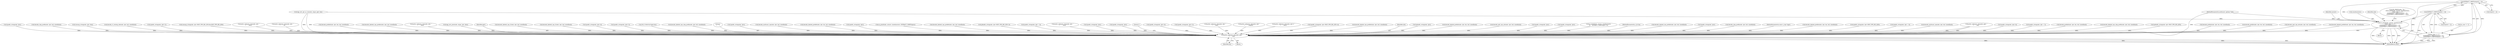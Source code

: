 digraph "0_tcpdump_d10a0f980fe8f9407ab1ffbd612641433ebe175e@array" {
"1000267" [label="(Call,EXTRACT_16BITS(&tptr[2 + i]))"];
"1000274" [label="(Call,EXTRACT_32BITS(&tptr[2 + i]))"];
"1000267" [label="(Call,EXTRACT_16BITS(&tptr[2 + i]))"];
"1000258" [label="(Call,as_printf(ndo, astostr, sizeof(astostr),\n\t\t\t\tas_size == 2 ?\n\t\t\t\tEXTRACT_16BITS(&tptr[2 + i]) :\n\t\t\t\tEXTRACT_32BITS(&tptr[2 + i])))"];
"1002909" [label="(Call,print_unknown_data(ndo, pptr, \"\n\t    \", len))"];
"1000263" [label="(Call,as_size == 2 ?\n\t\t\t\tEXTRACT_16BITS(&tptr[2 + i]) :\n\t\t\t\tEXTRACT_32BITS(&tptr[2 + i]))"];
"1001706" [label="(Call,decode_prefix4(ndo, tptr, len, buf, sizeof(buf)))"];
"1001182" [label="(Call,decode_prefix4(ndo, tptr, len, buf, sizeof(buf)))"];
"1002026" [label="(Call,decode_mdt_vpn_nlri(ndo, tptr, buf, sizeof(buf)))"];
"1001430" [label="(Call,decode_labeled_prefix6(ndo, tptr, len, buf, sizeof(buf)))"];
"1002516" [label="(Call,ipaddr_string(ndo, tptr))"];
"1002913" [label="(Identifier,len)"];
"1001534" [label="(Call,decode_clnp_prefix(ndo, tptr, buf, sizeof(buf)))"];
"1000264" [label="(Call,as_size == 2)"];
"1000408" [label="(Call,ipaddr_string(ndo, tptr + 2))"];
"1001390" [label="(Call,decode_prefix6(ndo, tptr, len, buf, sizeof(buf)))"];
"1001566" [label="(Call,decode_labeled_vpn_clnp_prefix(ndo, tptr, buf, sizeof(buf)))"];
"1000909" [label="(Call,ip6addr_string(ndo, tptr+BGP_VPN_RD_LEN))"];
"1000126" [label="(MethodParameterIn,netdissect_options *ndo)"];
"1000977" [label="(Call,isonsap_string(ndo, tptr, tlen))"];
"1001294" [label="(Call,decode_rt_routing_info(ndo, tptr, buf, sizeof(buf)))"];
"1002284" [label="(Call,ipaddr_string(ndo, tptr+2))"];
"1001018" [label="(Call,isonsap_string(ndo, tptr+BGP_VPN_RD_LEN,tlen-BGP_VPN_RD_LEN))"];
"1000682" [label="(Call,print_unknown_data(ndo, tptr, \"\n\t    \", tlen))"];
"1002378" [label="(Call,print_unknown_data(ndo, tptr, \"\n\t      \", 8))"];
"1000200" [label="(Call,bgp_attr_get_as_size(ndo, atype, pptr, len))"];
"1000256" [label="(Block,)"];
"1001818" [label="(Call,decode_prefix6(ndo, tptr, len, buf, sizeof(buf)))"];
"1001262" [label="(Call,decode_labeled_vpn_prefix4(ndo, tptr, buf, sizeof(buf)))"];
"1001092" [label="(Call,print_unknown_data(ndo, tptr, \"\n\t    \", tlen))"];
"1002800" [label="(Call,bgp_attr_print(ndo, atype, tptr, alen))"];
"1002911" [label="(Identifier,pptr)"];
"1001930" [label="(Call,decode_labeled_vpn_l2(ndo, tptr, buf, sizeof(buf)))"];
"1001502" [label="(Call,decode_labeled_vpn_l2(ndo, tptr, buf, sizeof(buf)))"];
"1002482" [label="(Call,ipaddr_string(ndo, tptr+4))"];
"1002298" [label="(Call,ipaddr_string(ndo, tptr+2))"];
"1002905" [label="(Call,ND_TCHECK2(*pptr,len))"];
"1001994" [label="(Call,decode_labeled_vpn_clnp_prefix(ndo, tptr, buf, sizeof(buf)))"];
"1002912" [label="(Literal,\"\n\t    \")"];
"1000261" [label="(Call,sizeof(astostr))"];
"1000598" [label="(Call,ipaddr_string(ndo, tptr))"];
"1002058" [label="(Call,decode_multicast_vpn(ndo, tptr, buf, sizeof(buf)))"];
"1001858" [label="(Call,decode_labeled_prefix6(ndo, tptr, len, buf, sizeof(buf)))"];
"1002909" [label="(Call,print_unknown_data(ndo, pptr, \"\n\t    \", len))"];
"1000567" [label="(Call,ipaddr_string(ndo, tptr))"];
"1002663" [label="(Call,as_printf(ndo, astostr, sizeof(astostr), EXTRACT_32BITS(tptr)))"];
"1001898" [label="(Call,decode_labeled_vpn_prefix6(ndo, tptr, buf, sizeof(buf)))"];
"1001058" [label="(Call,ip6addr_string(ndo, tptr+BGP_VPN_RD_LEN+3))"];
"1000428" [label="(Call,ipaddr_string(ndo, tptr + 4))"];
"1000259" [label="(Identifier,ndo)"];
"1002904" [label="(Block,)"];
"1000253" [label="(Call,ND_PRINT((ndo, \"%s \",\n\t\t\t\tas_printf(ndo, astostr, sizeof(astostr),\n\t\t\t\tas_size == 2 ?\n\t\t\t\tEXTRACT_16BITS(&tptr[2 + i]) :\n\t\t\t\tEXTRACT_32BITS(&tptr[2 + i])))))"];
"1002552" [label="(Call,print_unknown_data(ndo, tptr, \"\n\t      \", tlen))"];
"1002536" [label="(Call,ipaddr_string(ndo, tptr))"];
"1000767" [label="(Call,ipaddr_string(ndo, tptr))"];
"1002915" [label="(Literal,1)"];
"1002203" [label="(Call,ipaddr_string(ndo, tptr+4))"];
"1002219" [label="(Call,ipaddr_string(ndo, tptr+2))"];
"1001615" [label="(Call,print_unknown_data(ndo, tptr, \"\n\t    \", tlen))"];
"1002635" [label="(Call,print_unknown_data(ndo, tptr,\"\n\t      \", length))"];
"1002109" [label="(Call,print_unknown_data(ndo, tptr-3, \"\n\t    \", tlen))"];
"1001038" [label="(Call,ipaddr_string(ndo, tptr+BGP_VPN_RD_LEN+4))"];
"1001470" [label="(Call,decode_labeled_vpn_prefix6(ndo, tptr, buf, sizeof(buf)))"];
"1002910" [label="(Identifier,ndo)"];
"1000263" [label="(Call,as_size == 2 ?\n\t\t\t\tEXTRACT_16BITS(&tptr[2 + i]) :\n\t\t\t\tEXTRACT_32BITS(&tptr[2 + i]))"];
"1000268" [label="(Call,&tptr[2 + i])"];
"1000861" [label="(Call,ip6addr_string(ndo, tptr))"];
"1001746" [label="(Call,decode_labeled_prefix4(ndo, tptr, len, buf, sizeof(buf)))"];
"1001358" [label="(Call,decode_mdt_vpn_nlri(ndo, tptr, buf, sizeof(buf)))"];
"1002499" [label="(Call,ipaddr_string(ndo, tptr))"];
"1000331" [label="(Call,ipaddr_string(ndo, tptr))"];
"1002237" [label="(Call,as_printf(ndo, astostr, sizeof(astostr),\n\t\t\t    EXTRACT_32BITS(tptr+2)))"];
"1000258" [label="(Call,as_printf(ndo, astostr, sizeof(astostr),\n\t\t\t\tas_size == 2 ?\n\t\t\t\tEXTRACT_16BITS(&tptr[2 + i]) :\n\t\t\t\tEXTRACT_32BITS(&tptr[2 + i])))"];
"1000260" [label="(Identifier,astostr)"];
"1000129" [label="(MethodParameterIn,u_int len)"];
"1000267" [label="(Call,EXTRACT_16BITS(&tptr[2 + i]))"];
"1001786" [label="(Call,decode_labeled_vpn_prefix4(ndo, tptr, buf, sizeof(buf)))"];
"1000275" [label="(Call,&tptr[2 + i])"];
"1000955" [label="(Call,ipaddr_string(ndo, tptr))"];
"1001962" [label="(Call,decode_clnp_prefix(ndo, tptr, buf, sizeof(buf)))"];
"1000128" [label="(MethodParameterIn,const u_char *pptr)"];
"1000274" [label="(Call,EXTRACT_32BITS(&tptr[2 + i]))"];
"1002919" [label="(MethodReturn,RET)"];
"1001222" [label="(Call,decode_labeled_prefix4(ndo, tptr, len, buf, sizeof(buf)))"];
"1000815" [label="(Call,ipaddr_string(ndo, tptr+BGP_VPN_RD_LEN))"];
"1000463" [label="(Call,ipaddr_string(ndo, tptr + 4))"];
"1001326" [label="(Call,decode_multicast_vpn(ndo, tptr, buf, sizeof(buf)))"];
"1002890" [label="(Call,print_unknown_data(ndo, pptr, \"\n\t    \", len))"];
"1002461" [label="(Call,ipaddr_string(ndo, tptr+4))"];
"1000267" -> "1000263"  [label="AST: "];
"1000267" -> "1000268"  [label="CFG: "];
"1000268" -> "1000267"  [label="AST: "];
"1000263" -> "1000267"  [label="CFG: "];
"1000267" -> "1002919"  [label="DDG: "];
"1000267" -> "1000258"  [label="DDG: "];
"1000267" -> "1000263"  [label="DDG: "];
"1000274" -> "1000267"  [label="DDG: "];
"1000267" -> "1000274"  [label="DDG: "];
"1000274" -> "1000263"  [label="AST: "];
"1000274" -> "1000275"  [label="CFG: "];
"1000275" -> "1000274"  [label="AST: "];
"1000263" -> "1000274"  [label="CFG: "];
"1000274" -> "1002919"  [label="DDG: "];
"1000274" -> "1000258"  [label="DDG: "];
"1000274" -> "1000263"  [label="DDG: "];
"1000258" -> "1000256"  [label="AST: "];
"1000258" -> "1000263"  [label="CFG: "];
"1000259" -> "1000258"  [label="AST: "];
"1000260" -> "1000258"  [label="AST: "];
"1000261" -> "1000258"  [label="AST: "];
"1000263" -> "1000258"  [label="AST: "];
"1000253" -> "1000258"  [label="CFG: "];
"1000258" -> "1002919"  [label="DDG: "];
"1000258" -> "1002919"  [label="DDG: "];
"1000258" -> "1002919"  [label="DDG: "];
"1000258" -> "1002919"  [label="DDG: "];
"1000200" -> "1000258"  [label="DDG: "];
"1000126" -> "1000258"  [label="DDG: "];
"1000258" -> "1002909"  [label="DDG: "];
"1002909" -> "1002904"  [label="AST: "];
"1002909" -> "1002913"  [label="CFG: "];
"1002910" -> "1002909"  [label="AST: "];
"1002911" -> "1002909"  [label="AST: "];
"1002912" -> "1002909"  [label="AST: "];
"1002913" -> "1002909"  [label="AST: "];
"1002915" -> "1002909"  [label="CFG: "];
"1002909" -> "1002919"  [label="DDG: "];
"1002909" -> "1002919"  [label="DDG: "];
"1002909" -> "1002919"  [label="DDG: "];
"1002909" -> "1002919"  [label="DDG: "];
"1000682" -> "1002909"  [label="DDG: "];
"1002058" -> "1002909"  [label="DDG: "];
"1001018" -> "1002909"  [label="DDG: "];
"1001706" -> "1002909"  [label="DDG: "];
"1002026" -> "1002909"  [label="DDG: "];
"1001470" -> "1002909"  [label="DDG: "];
"1002552" -> "1002909"  [label="DDG: "];
"1001390" -> "1002909"  [label="DDG: "];
"1000861" -> "1002909"  [label="DDG: "];
"1002890" -> "1002909"  [label="DDG: "];
"1002890" -> "1002909"  [label="DDG: "];
"1001294" -> "1002909"  [label="DDG: "];
"1002461" -> "1002909"  [label="DDG: "];
"1001566" -> "1002909"  [label="DDG: "];
"1001222" -> "1002909"  [label="DDG: "];
"1000815" -> "1002909"  [label="DDG: "];
"1001858" -> "1002909"  [label="DDG: "];
"1001818" -> "1002909"  [label="DDG: "];
"1000200" -> "1002909"  [label="DDG: "];
"1000200" -> "1002909"  [label="DDG: "];
"1000598" -> "1002909"  [label="DDG: "];
"1001746" -> "1002909"  [label="DDG: "];
"1002284" -> "1002909"  [label="DDG: "];
"1001534" -> "1002909"  [label="DDG: "];
"1002482" -> "1002909"  [label="DDG: "];
"1000567" -> "1002909"  [label="DDG: "];
"1001962" -> "1002909"  [label="DDG: "];
"1002219" -> "1002909"  [label="DDG: "];
"1000408" -> "1002909"  [label="DDG: "];
"1002663" -> "1002909"  [label="DDG: "];
"1002635" -> "1002909"  [label="DDG: "];
"1001358" -> "1002909"  [label="DDG: "];
"1001786" -> "1002909"  [label="DDG: "];
"1002203" -> "1002909"  [label="DDG: "];
"1001262" -> "1002909"  [label="DDG: "];
"1000331" -> "1002909"  [label="DDG: "];
"1002536" -> "1002909"  [label="DDG: "];
"1001898" -> "1002909"  [label="DDG: "];
"1002499" -> "1002909"  [label="DDG: "];
"1002298" -> "1002909"  [label="DDG: "];
"1001615" -> "1002909"  [label="DDG: "];
"1001182" -> "1002909"  [label="DDG: "];
"1002378" -> "1002909"  [label="DDG: "];
"1000909" -> "1002909"  [label="DDG: "];
"1000463" -> "1002909"  [label="DDG: "];
"1002109" -> "1002909"  [label="DDG: "];
"1002516" -> "1002909"  [label="DDG: "];
"1002237" -> "1002909"  [label="DDG: "];
"1001092" -> "1002909"  [label="DDG: "];
"1002800" -> "1002909"  [label="DDG: "];
"1001930" -> "1002909"  [label="DDG: "];
"1001058" -> "1002909"  [label="DDG: "];
"1001326" -> "1002909"  [label="DDG: "];
"1000977" -> "1002909"  [label="DDG: "];
"1000955" -> "1002909"  [label="DDG: "];
"1000428" -> "1002909"  [label="DDG: "];
"1001994" -> "1002909"  [label="DDG: "];
"1000767" -> "1002909"  [label="DDG: "];
"1001038" -> "1002909"  [label="DDG: "];
"1001430" -> "1002909"  [label="DDG: "];
"1001502" -> "1002909"  [label="DDG: "];
"1000126" -> "1002909"  [label="DDG: "];
"1000128" -> "1002909"  [label="DDG: "];
"1002905" -> "1002909"  [label="DDG: "];
"1000129" -> "1002909"  [label="DDG: "];
"1000264" -> "1000263"  [label="AST: "];
"1000263" -> "1002919"  [label="DDG: "];
"1000263" -> "1002919"  [label="DDG: "];
"1000263" -> "1002919"  [label="DDG: "];
}
